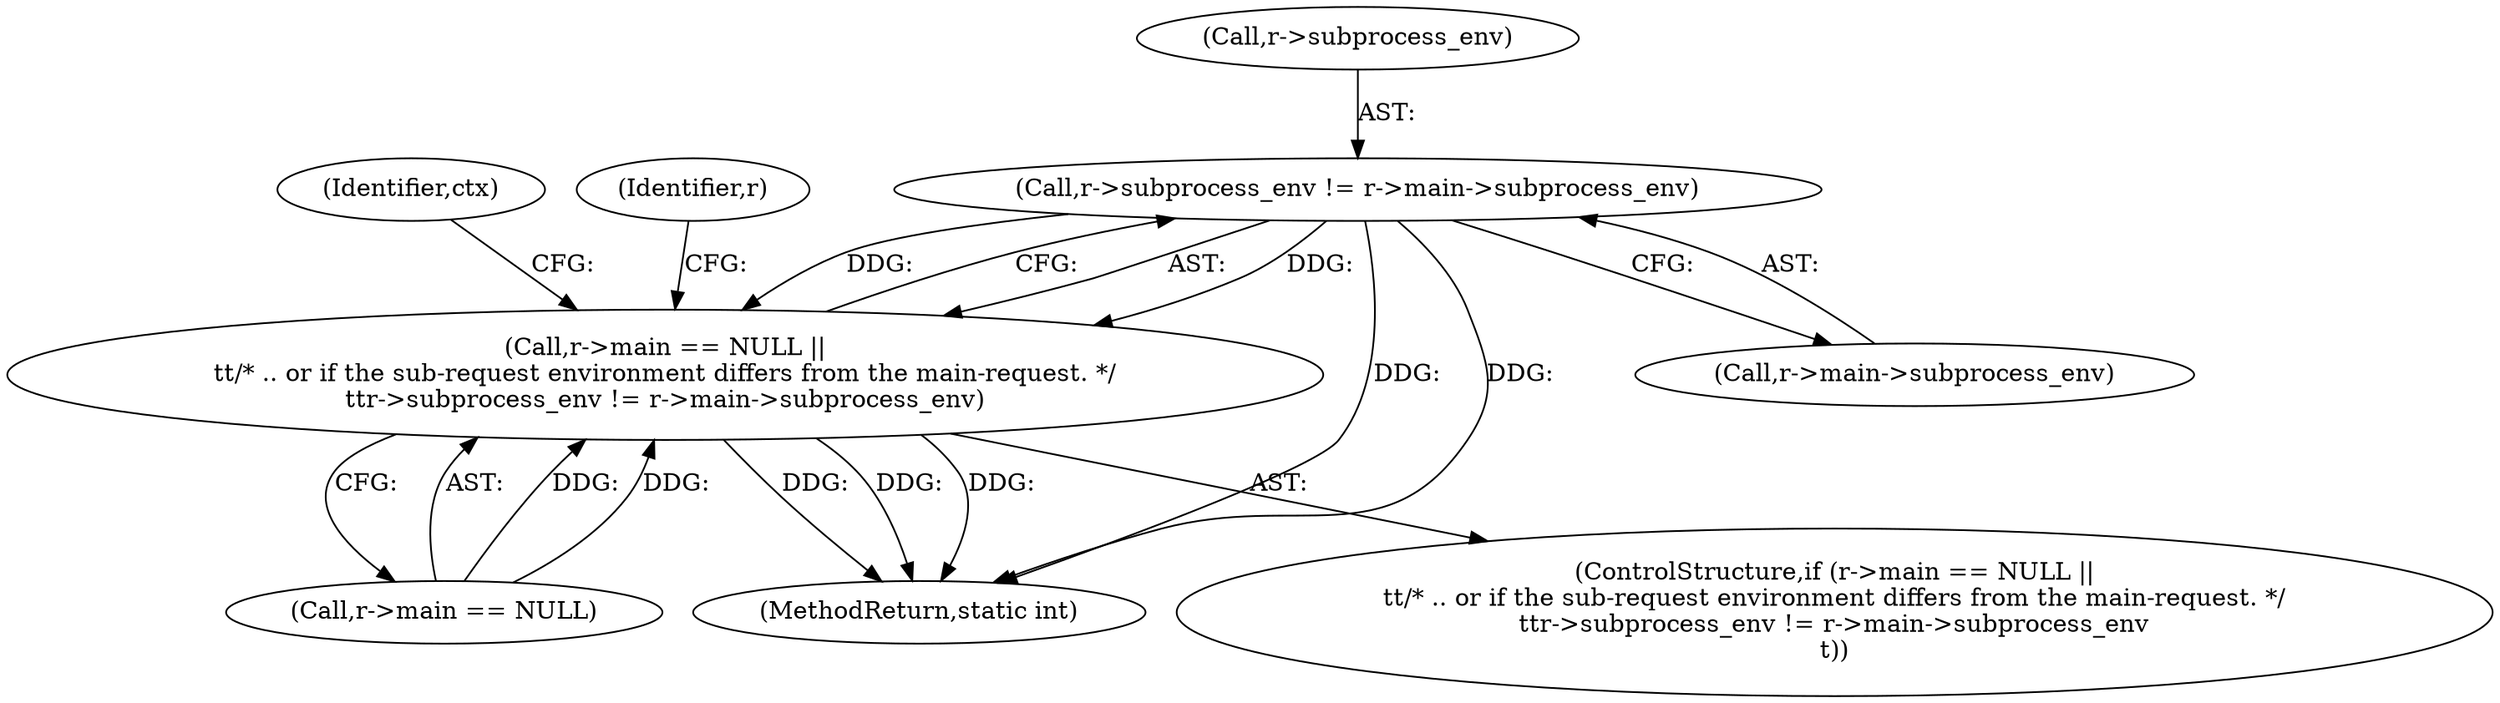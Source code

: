 digraph "0_php-src_23b057742e3cf199612fa8050ae86cae675e214e@API" {
"1000300" [label="(Call,r->subprocess_env != r->main->subprocess_env)"];
"1000294" [label="(Call,r->main == NULL ||\n\t\t/* .. or if the sub-request environment differs from the main-request. */\n\t\tr->subprocess_env != r->main->subprocess_env)"];
"1000300" [label="(Call,r->subprocess_env != r->main->subprocess_env)"];
"1000295" [label="(Call,r->main == NULL)"];
"1000301" [label="(Call,r->subprocess_env)"];
"1000294" [label="(Call,r->main == NULL ||\n\t\t/* .. or if the sub-request environment differs from the main-request. */\n\t\tr->subprocess_env != r->main->subprocess_env)"];
"1000543" [label="(MethodReturn,static int)"];
"1000317" [label="(Identifier,ctx)"];
"1000311" [label="(Identifier,r)"];
"1000304" [label="(Call,r->main->subprocess_env)"];
"1000293" [label="(ControlStructure,if (r->main == NULL ||\n\t\t/* .. or if the sub-request environment differs from the main-request. */\n\t\tr->subprocess_env != r->main->subprocess_env\n\t))"];
"1000300" -> "1000294"  [label="AST: "];
"1000300" -> "1000304"  [label="CFG: "];
"1000301" -> "1000300"  [label="AST: "];
"1000304" -> "1000300"  [label="AST: "];
"1000294" -> "1000300"  [label="CFG: "];
"1000300" -> "1000543"  [label="DDG: "];
"1000300" -> "1000543"  [label="DDG: "];
"1000300" -> "1000294"  [label="DDG: "];
"1000300" -> "1000294"  [label="DDG: "];
"1000294" -> "1000293"  [label="AST: "];
"1000294" -> "1000295"  [label="CFG: "];
"1000295" -> "1000294"  [label="AST: "];
"1000311" -> "1000294"  [label="CFG: "];
"1000317" -> "1000294"  [label="CFG: "];
"1000294" -> "1000543"  [label="DDG: "];
"1000294" -> "1000543"  [label="DDG: "];
"1000294" -> "1000543"  [label="DDG: "];
"1000295" -> "1000294"  [label="DDG: "];
"1000295" -> "1000294"  [label="DDG: "];
}
